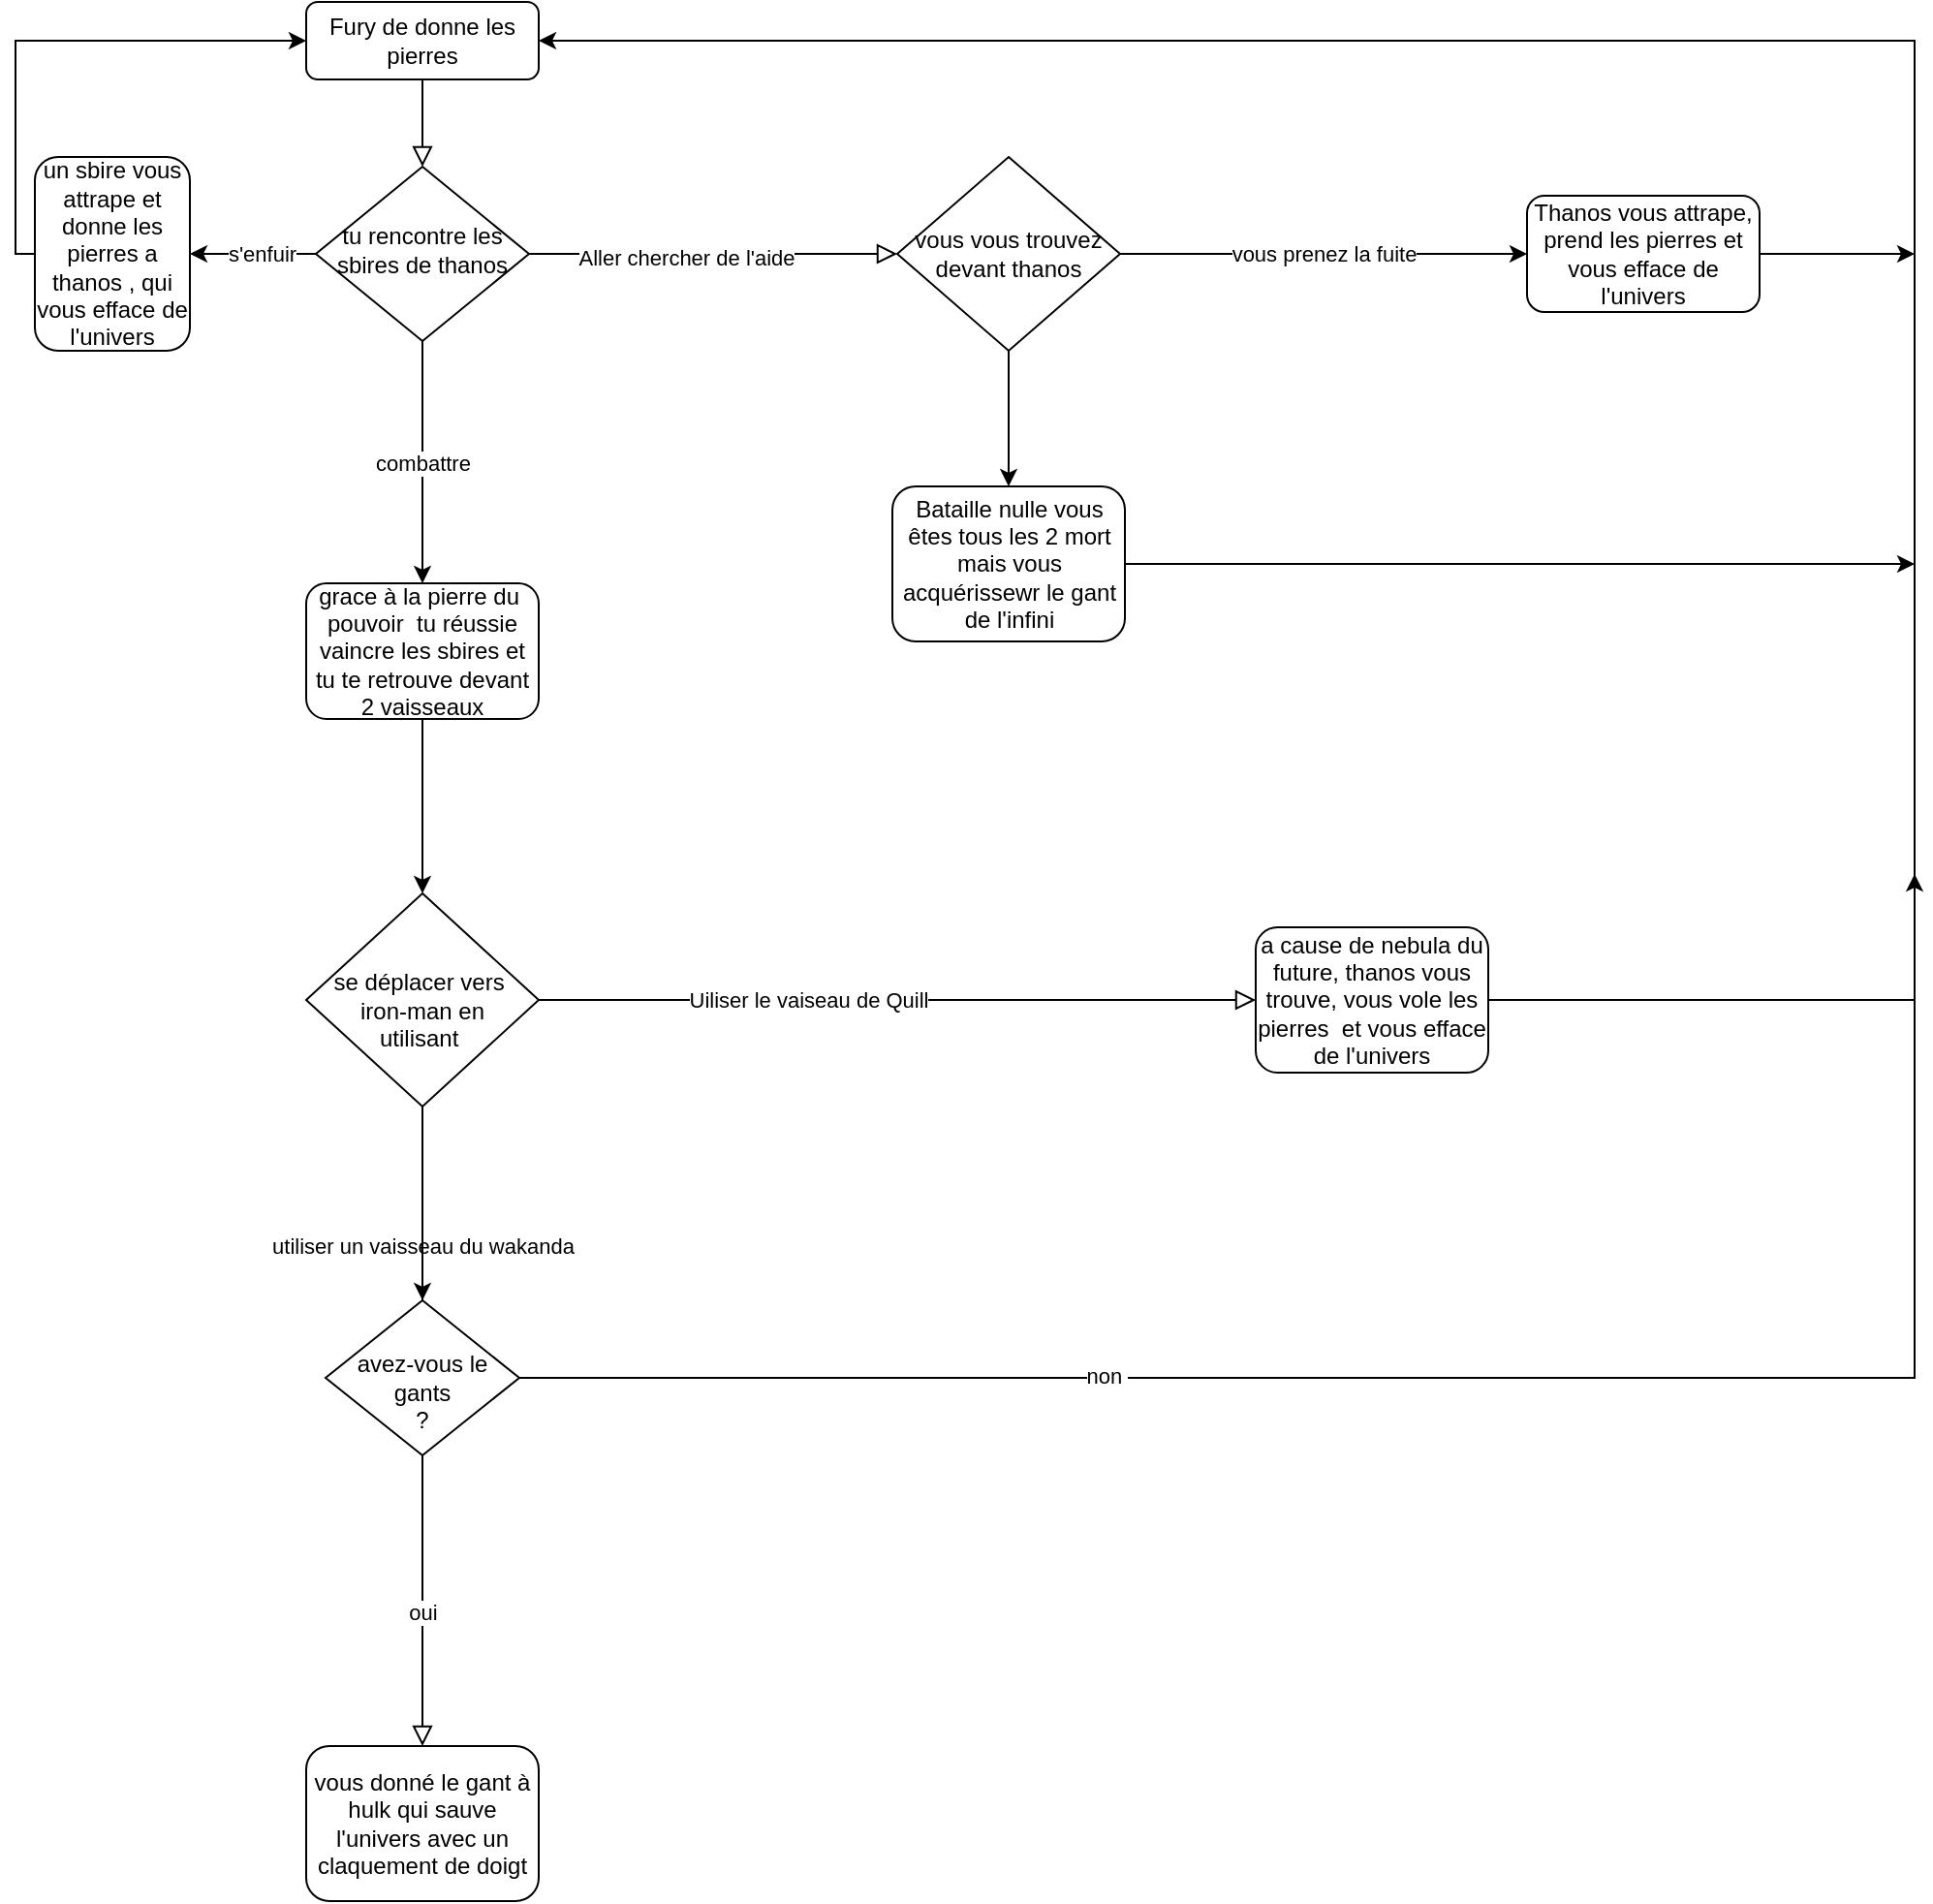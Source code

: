 <mxfile version="15.2.7" type="device"><diagram id="C5RBs43oDa-KdzZeNtuy" name="Page-1"><mxGraphModel dx="1303" dy="1277" grid="1" gridSize="10" guides="1" tooltips="1" connect="1" arrows="1" fold="1" page="1" pageScale="1" pageWidth="827" pageHeight="1169" math="0" shadow="0"><root><mxCell id="WIyWlLk6GJQsqaUBKTNV-0"/><mxCell id="WIyWlLk6GJQsqaUBKTNV-1" parent="WIyWlLk6GJQsqaUBKTNV-0"/><mxCell id="WIyWlLk6GJQsqaUBKTNV-2" value="" style="rounded=0;html=1;jettySize=auto;orthogonalLoop=1;fontSize=11;endArrow=block;endFill=0;endSize=8;strokeWidth=1;shadow=0;labelBackgroundColor=none;edgeStyle=orthogonalEdgeStyle;" parent="WIyWlLk6GJQsqaUBKTNV-1" source="WIyWlLk6GJQsqaUBKTNV-3" target="WIyWlLk6GJQsqaUBKTNV-6" edge="1"><mxGeometry relative="1" as="geometry"/></mxCell><mxCell id="WIyWlLk6GJQsqaUBKTNV-3" value="Fury de donne les pierres" style="rounded=1;whiteSpace=wrap;html=1;fontSize=12;glass=0;strokeWidth=1;shadow=0;" parent="WIyWlLk6GJQsqaUBKTNV-1" vertex="1"><mxGeometry x="160" y="80" width="120" height="40" as="geometry"/></mxCell><mxCell id="WIyWlLk6GJQsqaUBKTNV-5" value="" style="edgeStyle=orthogonalEdgeStyle;rounded=0;html=1;jettySize=auto;orthogonalLoop=1;fontSize=11;endArrow=block;endFill=0;endSize=8;strokeWidth=1;shadow=0;labelBackgroundColor=none;entryX=0;entryY=0.5;entryDx=0;entryDy=0;" parent="WIyWlLk6GJQsqaUBKTNV-1" source="WIyWlLk6GJQsqaUBKTNV-6" target="LBYeUgOv_Ogg0imHRBGZ-0" edge="1"><mxGeometry y="10" relative="1" as="geometry"><mxPoint as="offset"/><mxPoint x="450" y="210" as="targetPoint"/></mxGeometry></mxCell><mxCell id="RPRO2C29celJ99Cg2nu0-16" value="Aller chercher de l'aide" style="edgeLabel;html=1;align=center;verticalAlign=middle;resizable=0;points=[];" parent="WIyWlLk6GJQsqaUBKTNV-5" vertex="1" connectable="0"><mxGeometry x="-0.147" y="-2" relative="1" as="geometry"><mxPoint as="offset"/></mxGeometry></mxCell><mxCell id="RPRO2C29celJ99Cg2nu0-0" value="s'enfuir" style="edgeStyle=orthogonalEdgeStyle;rounded=0;orthogonalLoop=1;jettySize=auto;html=1;entryX=1;entryY=0.5;entryDx=0;entryDy=0;" parent="WIyWlLk6GJQsqaUBKTNV-1" source="WIyWlLk6GJQsqaUBKTNV-6" target="RPRO2C29celJ99Cg2nu0-1" edge="1"><mxGeometry x="-0.143" relative="1" as="geometry"><mxPoint x="110" y="210" as="targetPoint"/><mxPoint as="offset"/></mxGeometry></mxCell><mxCell id="8J5Xttg1ziLiMwPByzkv-16" value="combattre" style="edgeStyle=orthogonalEdgeStyle;rounded=0;orthogonalLoop=1;jettySize=auto;html=1;exitX=0.5;exitY=1;exitDx=0;exitDy=0;entryX=0.5;entryY=0;entryDx=0;entryDy=0;" parent="WIyWlLk6GJQsqaUBKTNV-1" source="WIyWlLk6GJQsqaUBKTNV-6" target="8J5Xttg1ziLiMwPByzkv-2" edge="1"><mxGeometry relative="1" as="geometry"/></mxCell><mxCell id="WIyWlLk6GJQsqaUBKTNV-6" value="tu rencontre les sbires de thanos" style="rhombus;whiteSpace=wrap;html=1;shadow=0;fontFamily=Helvetica;fontSize=12;align=center;strokeWidth=1;spacing=6;spacingTop=-4;" parent="WIyWlLk6GJQsqaUBKTNV-1" vertex="1"><mxGeometry x="165" y="165" width="110" height="90" as="geometry"/></mxCell><mxCell id="8J5Xttg1ziLiMwPByzkv-10" value="vous prenez la fuite" style="edgeStyle=orthogonalEdgeStyle;rounded=0;orthogonalLoop=1;jettySize=auto;html=1;exitX=1;exitY=0.5;exitDx=0;exitDy=0;entryX=0;entryY=0.5;entryDx=0;entryDy=0;" parent="WIyWlLk6GJQsqaUBKTNV-1" source="LBYeUgOv_Ogg0imHRBGZ-0" target="LBYeUgOv_Ogg0imHRBGZ-11" edge="1"><mxGeometry relative="1" as="geometry"><mxPoint x="560" y="210" as="sourcePoint"/><mxPoint x="677" y="210" as="targetPoint"/></mxGeometry></mxCell><mxCell id="WIyWlLk6GJQsqaUBKTNV-8" value="" style="rounded=0;html=1;jettySize=auto;orthogonalLoop=1;fontSize=11;endArrow=block;endFill=0;endSize=8;strokeWidth=1;shadow=0;labelBackgroundColor=none;edgeStyle=orthogonalEdgeStyle;startArrow=none;" parent="WIyWlLk6GJQsqaUBKTNV-1" source="RPRO2C29celJ99Cg2nu0-11" target="WIyWlLk6GJQsqaUBKTNV-11" edge="1"><mxGeometry x="-0.793" relative="1" as="geometry"><mxPoint as="offset"/></mxGeometry></mxCell><mxCell id="RPRO2C29celJ99Cg2nu0-13" value="oui" style="edgeLabel;html=1;align=center;verticalAlign=middle;resizable=0;points=[];" parent="WIyWlLk6GJQsqaUBKTNV-8" vertex="1" connectable="0"><mxGeometry x="0.684" relative="1" as="geometry"><mxPoint y="-46" as="offset"/></mxGeometry></mxCell><mxCell id="WIyWlLk6GJQsqaUBKTNV-9" value="" style="edgeStyle=orthogonalEdgeStyle;rounded=0;html=1;jettySize=auto;orthogonalLoop=1;fontSize=11;endArrow=block;endFill=0;endSize=8;strokeWidth=1;shadow=0;labelBackgroundColor=none;" parent="WIyWlLk6GJQsqaUBKTNV-1" source="WIyWlLk6GJQsqaUBKTNV-10" target="WIyWlLk6GJQsqaUBKTNV-12" edge="1"><mxGeometry y="10" relative="1" as="geometry"><mxPoint as="offset"/></mxGeometry></mxCell><mxCell id="RPRO2C29celJ99Cg2nu0-17" value="Uiliser le vaiseau de Quill" style="edgeLabel;html=1;align=center;verticalAlign=middle;resizable=0;points=[];" parent="WIyWlLk6GJQsqaUBKTNV-9" vertex="1" connectable="0"><mxGeometry x="-0.283" y="-2" relative="1" as="geometry"><mxPoint x="6" y="-2" as="offset"/></mxGeometry></mxCell><mxCell id="RPRO2C29celJ99Cg2nu0-12" value="utiliser un vaisseau du wakanda" style="edgeStyle=orthogonalEdgeStyle;rounded=0;orthogonalLoop=1;jettySize=auto;html=1;" parent="WIyWlLk6GJQsqaUBKTNV-1" source="WIyWlLk6GJQsqaUBKTNV-10" target="RPRO2C29celJ99Cg2nu0-11" edge="1"><mxGeometry x="0.429" relative="1" as="geometry"><mxPoint as="offset"/></mxGeometry></mxCell><mxCell id="WIyWlLk6GJQsqaUBKTNV-10" value="&lt;br&gt;se déplacer vers&amp;nbsp; iron-man en utilisant&amp;nbsp;" style="rhombus;whiteSpace=wrap;html=1;shadow=0;fontFamily=Helvetica;fontSize=12;align=center;strokeWidth=1;spacing=6;spacingTop=-4;" parent="WIyWlLk6GJQsqaUBKTNV-1" vertex="1"><mxGeometry x="160" y="540" width="120" height="110" as="geometry"/></mxCell><mxCell id="WIyWlLk6GJQsqaUBKTNV-11" value="vous donné le gant à hulk qui sauve l'univers avec un claquement de doigt" style="rounded=1;whiteSpace=wrap;html=1;fontSize=12;glass=0;strokeWidth=1;shadow=0;" parent="WIyWlLk6GJQsqaUBKTNV-1" vertex="1"><mxGeometry x="160" y="980" width="120" height="80" as="geometry"/></mxCell><mxCell id="RPRO2C29celJ99Cg2nu0-9" style="edgeStyle=orthogonalEdgeStyle;rounded=0;orthogonalLoop=1;jettySize=auto;html=1;entryX=1;entryY=0.5;entryDx=0;entryDy=0;startArrow=none;" parent="WIyWlLk6GJQsqaUBKTNV-1" target="WIyWlLk6GJQsqaUBKTNV-3" edge="1"><mxGeometry relative="1" as="geometry"><mxPoint x="420" y="110" as="targetPoint"/><Array as="points"><mxPoint x="540" y="100"/><mxPoint x="540" y="100"/></Array><mxPoint x="760" y="100" as="sourcePoint"/></mxGeometry></mxCell><mxCell id="WIyWlLk6GJQsqaUBKTNV-12" value="a cause de nebula du future, thanos vous trouve, vous vole les pierres&amp;nbsp; et vous efface de l'univers" style="rounded=1;whiteSpace=wrap;html=1;fontSize=12;glass=0;strokeWidth=1;shadow=0;" parent="WIyWlLk6GJQsqaUBKTNV-1" vertex="1"><mxGeometry x="650" y="557.5" width="120" height="75" as="geometry"/></mxCell><mxCell id="RPRO2C29celJ99Cg2nu0-2" style="edgeStyle=orthogonalEdgeStyle;rounded=0;orthogonalLoop=1;jettySize=auto;html=1;" parent="WIyWlLk6GJQsqaUBKTNV-1" edge="1"><mxGeometry relative="1" as="geometry"><mxPoint x="100" y="220" as="targetPoint"/><mxPoint x="100" y="220" as="sourcePoint"/></mxGeometry></mxCell><mxCell id="RPRO2C29celJ99Cg2nu0-5" style="edgeStyle=orthogonalEdgeStyle;rounded=0;orthogonalLoop=1;jettySize=auto;html=1;entryX=0;entryY=0.5;entryDx=0;entryDy=0;" parent="WIyWlLk6GJQsqaUBKTNV-1" source="RPRO2C29celJ99Cg2nu0-1" target="WIyWlLk6GJQsqaUBKTNV-3" edge="1"><mxGeometry relative="1" as="geometry"><mxPoint x="60" y="90" as="targetPoint"/><Array as="points"><mxPoint x="10" y="210"/><mxPoint x="10" y="100"/></Array></mxGeometry></mxCell><mxCell id="RPRO2C29celJ99Cg2nu0-1" value="un sbire vous attrape et donne les pierres a thanos , qui vous efface de l'univers" style="rounded=1;whiteSpace=wrap;html=1;" parent="WIyWlLk6GJQsqaUBKTNV-1" vertex="1"><mxGeometry x="20" y="160" width="80" height="100" as="geometry"/></mxCell><mxCell id="8J5Xttg1ziLiMwPByzkv-14" style="edgeStyle=orthogonalEdgeStyle;rounded=0;orthogonalLoop=1;jettySize=auto;html=1;exitX=1;exitY=0.5;exitDx=0;exitDy=0;" parent="WIyWlLk6GJQsqaUBKTNV-1" source="RPRO2C29celJ99Cg2nu0-11" edge="1"><mxGeometry relative="1" as="geometry"><mxPoint x="990" y="530" as="targetPoint"/><Array as="points"><mxPoint x="990" y="670"/><mxPoint x="990" y="550"/></Array></mxGeometry></mxCell><mxCell id="8J5Xttg1ziLiMwPByzkv-15" value="non&amp;nbsp;" style="edgeLabel;html=1;align=center;verticalAlign=middle;resizable=0;points=[];" parent="8J5Xttg1ziLiMwPByzkv-14" vertex="1" connectable="0"><mxGeometry x="-0.384" y="1" relative="1" as="geometry"><mxPoint x="1" as="offset"/></mxGeometry></mxCell><mxCell id="8J5Xttg1ziLiMwPByzkv-17" style="edgeStyle=orthogonalEdgeStyle;rounded=0;orthogonalLoop=1;jettySize=auto;html=1;exitX=0.5;exitY=1;exitDx=0;exitDy=0;entryX=0.5;entryY=0;entryDx=0;entryDy=0;" parent="WIyWlLk6GJQsqaUBKTNV-1" source="8J5Xttg1ziLiMwPByzkv-2" target="WIyWlLk6GJQsqaUBKTNV-10" edge="1"><mxGeometry relative="1" as="geometry"/></mxCell><mxCell id="8J5Xttg1ziLiMwPByzkv-2" value="grace à la pierre du&amp;nbsp;&lt;br&gt;pouvoir&amp;nbsp; tu réussie vaincre les sbires et tu te retrouve devant 2 vaisseaux" style="rounded=1;whiteSpace=wrap;html=1;" parent="WIyWlLk6GJQsqaUBKTNV-1" vertex="1"><mxGeometry x="160" y="380" width="120" height="70" as="geometry"/></mxCell><mxCell id="8J5Xttg1ziLiMwPByzkv-11" style="edgeStyle=orthogonalEdgeStyle;rounded=0;orthogonalLoop=1;jettySize=auto;html=1;exitX=1;exitY=0.5;exitDx=0;exitDy=0;" parent="WIyWlLk6GJQsqaUBKTNV-1" source="LBYeUgOv_Ogg0imHRBGZ-11" edge="1"><mxGeometry relative="1" as="geometry"><mxPoint x="990" y="210" as="targetPoint"/><mxPoint x="827" y="210" as="sourcePoint"/></mxGeometry></mxCell><mxCell id="LBYeUgOv_Ogg0imHRBGZ-5" value="" style="edgeStyle=orthogonalEdgeStyle;rounded=0;orthogonalLoop=1;jettySize=auto;html=1;" edge="1" parent="WIyWlLk6GJQsqaUBKTNV-1" source="LBYeUgOv_Ogg0imHRBGZ-0" target="LBYeUgOv_Ogg0imHRBGZ-3"><mxGeometry relative="1" as="geometry"/></mxCell><mxCell id="LBYeUgOv_Ogg0imHRBGZ-0" value="vous vous trouvez devant thanos" style="rhombus;whiteSpace=wrap;html=1;" vertex="1" parent="WIyWlLk6GJQsqaUBKTNV-1"><mxGeometry x="465" y="160" width="115" height="100" as="geometry"/></mxCell><mxCell id="LBYeUgOv_Ogg0imHRBGZ-7" style="edgeStyle=orthogonalEdgeStyle;rounded=0;orthogonalLoop=1;jettySize=auto;html=1;exitX=1;exitY=0.5;exitDx=0;exitDy=0;" edge="1" parent="WIyWlLk6GJQsqaUBKTNV-1" source="LBYeUgOv_Ogg0imHRBGZ-3"><mxGeometry relative="1" as="geometry"><mxPoint x="990" y="370" as="targetPoint"/></mxGeometry></mxCell><mxCell id="LBYeUgOv_Ogg0imHRBGZ-3" value="Bataille nulle vous êtes tous les 2 mort mais vous acquérissewr le gant de l'infini" style="rounded=1;whiteSpace=wrap;html=1;" vertex="1" parent="WIyWlLk6GJQsqaUBKTNV-1"><mxGeometry x="462.5" y="330" width="120" height="80" as="geometry"/></mxCell><mxCell id="RPRO2C29celJ99Cg2nu0-11" value="&lt;br&gt;avez-vous le gants&lt;br&gt;?" style="rhombus;whiteSpace=wrap;html=1;" parent="WIyWlLk6GJQsqaUBKTNV-1" vertex="1"><mxGeometry x="170" y="750" width="100" height="80" as="geometry"/></mxCell><mxCell id="LBYeUgOv_Ogg0imHRBGZ-8" value="" style="rounded=0;html=1;jettySize=auto;orthogonalLoop=1;fontSize=11;endArrow=none;endFill=0;endSize=8;strokeWidth=1;shadow=0;labelBackgroundColor=none;edgeStyle=orthogonalEdgeStyle;" edge="1" parent="WIyWlLk6GJQsqaUBKTNV-1" source="WIyWlLk6GJQsqaUBKTNV-10" target="RPRO2C29celJ99Cg2nu0-11"><mxGeometry x="-0.793" relative="1" as="geometry"><mxPoint as="offset"/><mxPoint x="220" y="510" as="sourcePoint"/><mxPoint x="220" y="940" as="targetPoint"/></mxGeometry></mxCell><mxCell id="LBYeUgOv_Ogg0imHRBGZ-11" value="Thanos vous attrape, prend les pierres et vous efface de l'univers" style="rounded=1;whiteSpace=wrap;html=1;" vertex="1" parent="WIyWlLk6GJQsqaUBKTNV-1"><mxGeometry x="790" y="180" width="120" height="60" as="geometry"/></mxCell><mxCell id="LBYeUgOv_Ogg0imHRBGZ-12" value="" style="edgeStyle=orthogonalEdgeStyle;rounded=0;orthogonalLoop=1;jettySize=auto;html=1;endArrow=none;" edge="1" parent="WIyWlLk6GJQsqaUBKTNV-1" source="WIyWlLk6GJQsqaUBKTNV-12"><mxGeometry relative="1" as="geometry"><mxPoint x="760" y="100" as="targetPoint"/><Array as="points"><mxPoint x="990" y="595"/><mxPoint x="990" y="100"/></Array><mxPoint x="770" y="595" as="sourcePoint"/></mxGeometry></mxCell></root></mxGraphModel></diagram></mxfile>